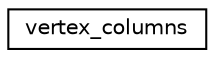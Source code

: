 digraph "Graphical Class Hierarchy"
{
  edge [fontname="Helvetica",fontsize="10",labelfontname="Helvetica",labelfontsize="10"];
  node [fontname="Helvetica",fontsize="10",shape=record];
  rankdir="LR";
  Node0 [label="vertex_columns",height=0.2,width=0.4,color="black", fillcolor="white", style="filled",URL="$structvertex__columns.html"];
}
